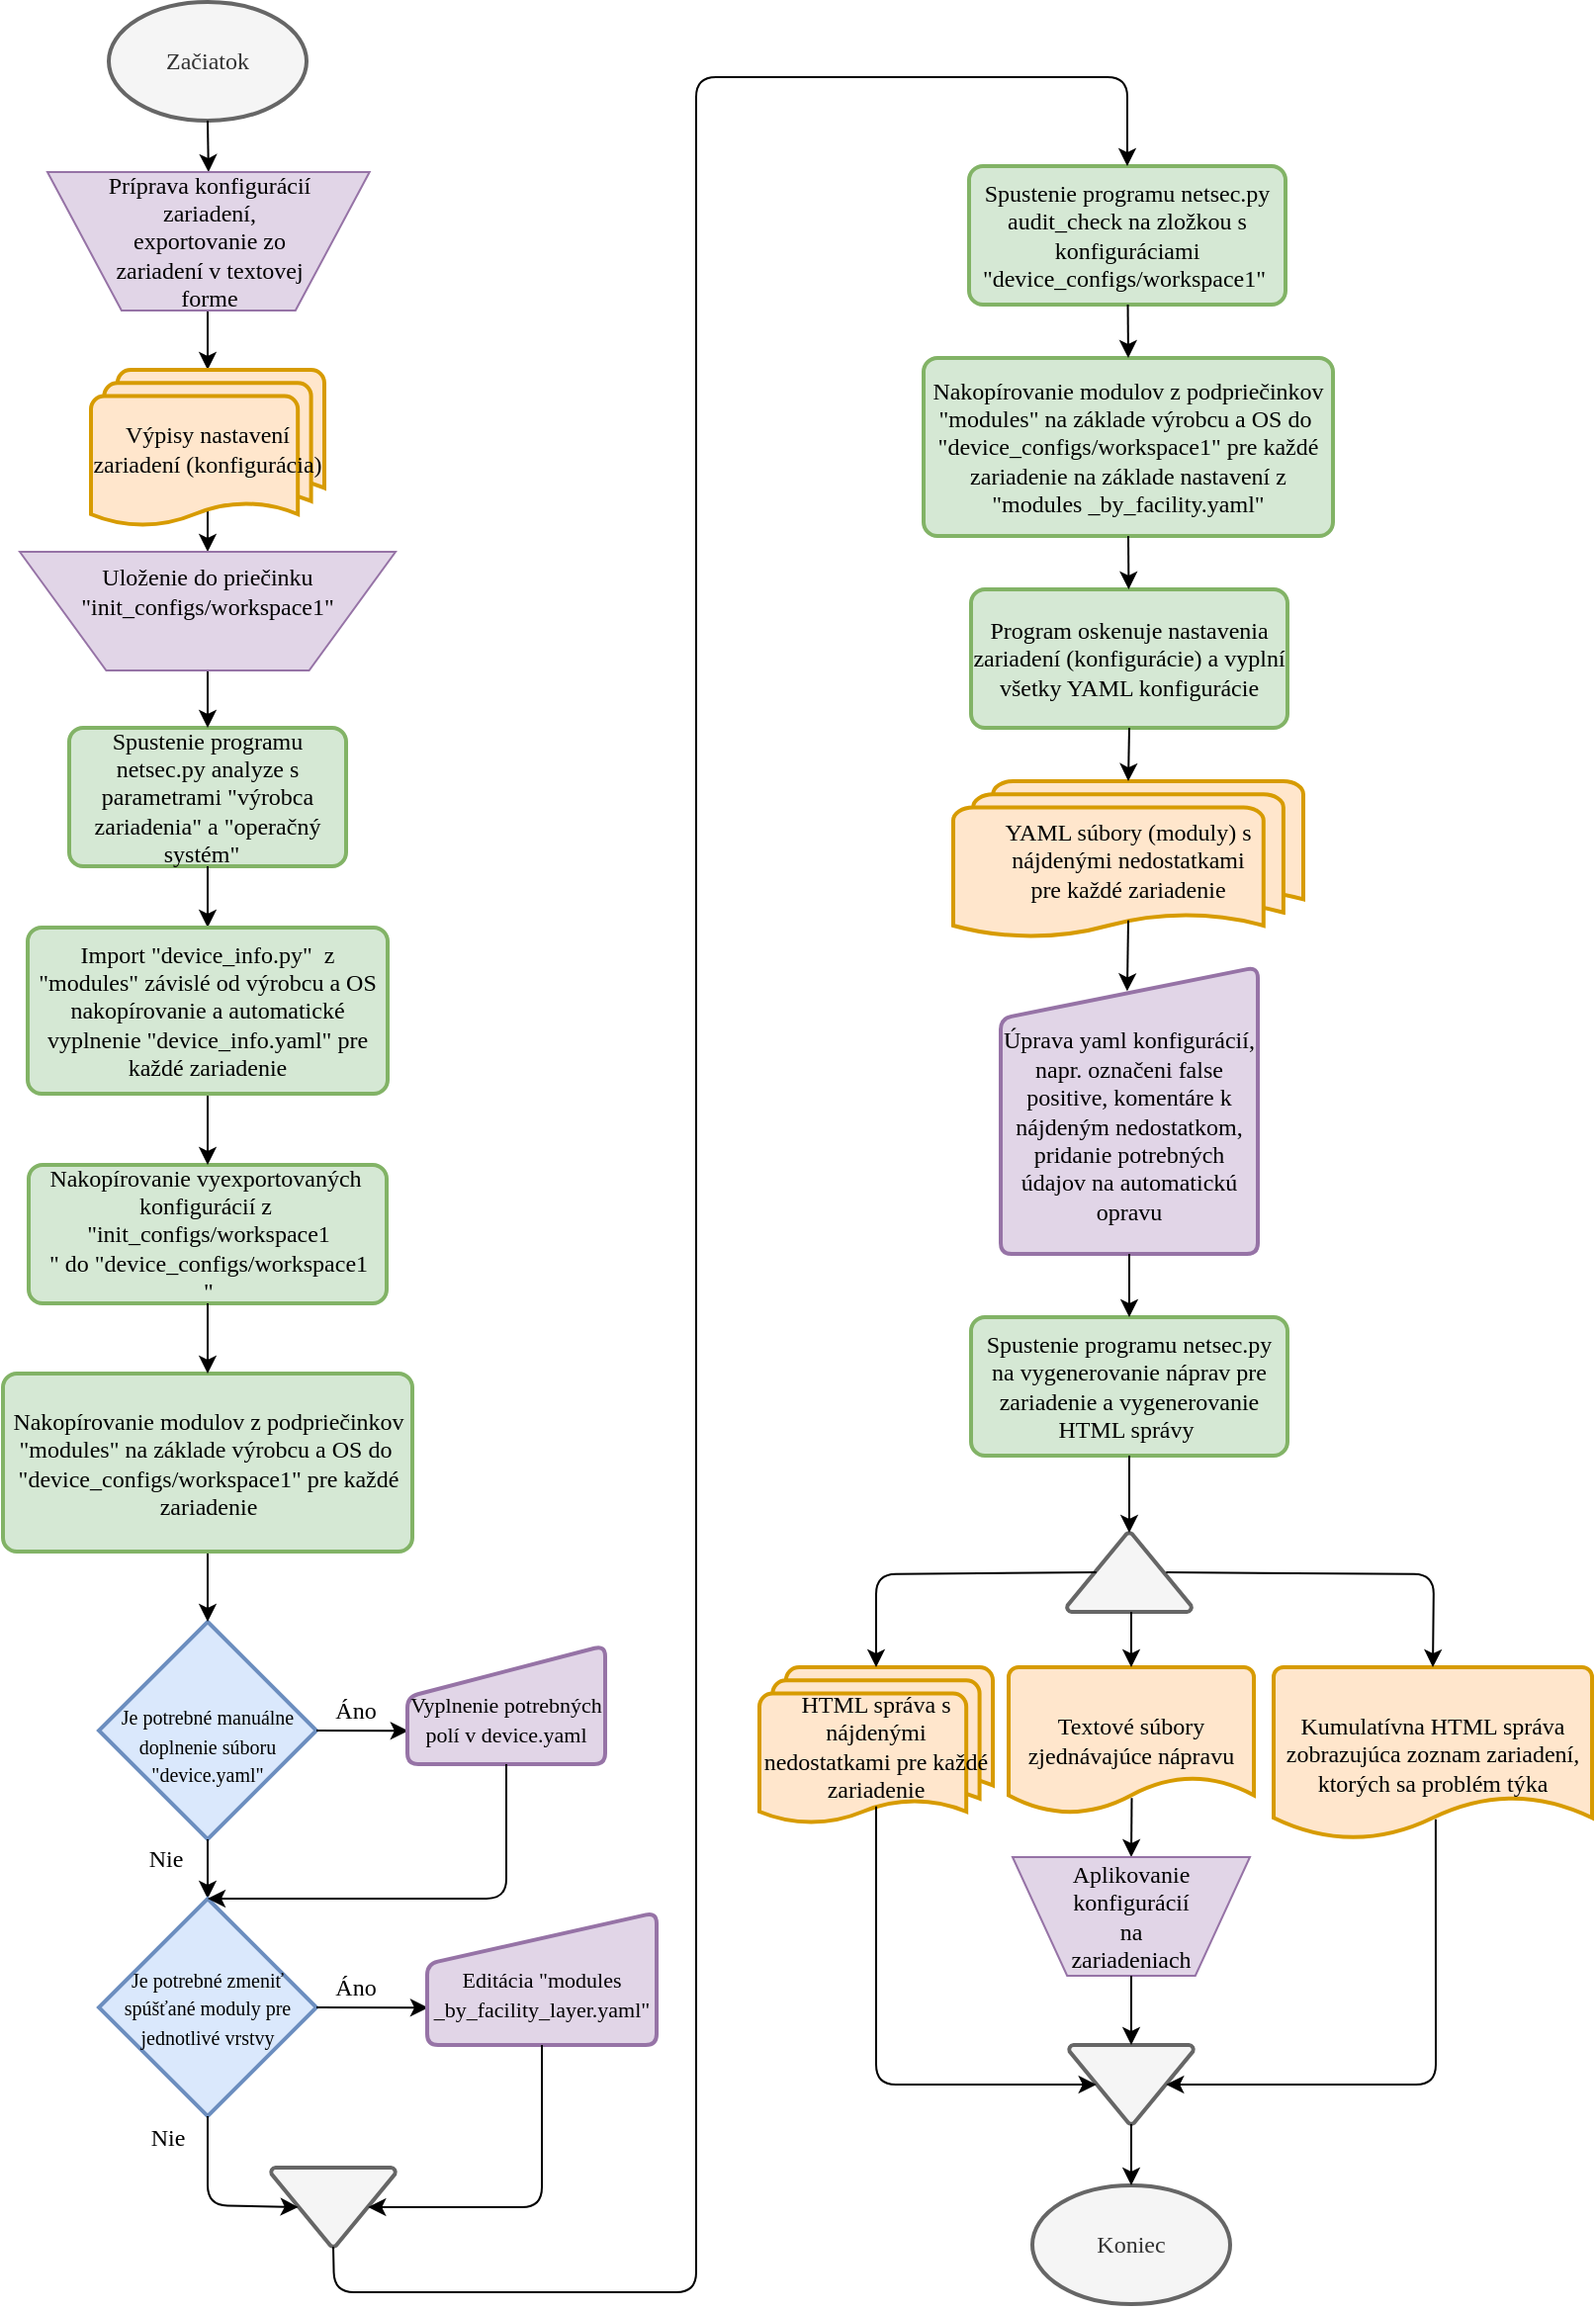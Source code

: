 <mxfile version="12.3.2" type="device" pages="1"><diagram name="Page-1" id="edf60f1a-56cd-e834-aa8a-f176f3a09ee4"><mxGraphModel dx="1422" dy="3101" grid="1" gridSize="10" guides="1" tooltips="1" connect="1" arrows="1" fold="1" page="1" pageScale="1" pageWidth="827" pageHeight="1169" background="#ffffff" math="0" shadow="0"><root><mxCell id="0"/><mxCell id="1" parent="0"/><mxCell id="6cHT_p8mozlos4Yl4xKU-3" value="Začiatok" style="strokeWidth=2;html=1;shape=mxgraph.flowchart.start_1;whiteSpace=wrap;fontFamily=Vafle VUT;fillColor=#f5f5f5;strokeColor=#666666;fontColor=#333333;" parent="1" vertex="1"><mxGeometry x="57" y="-1168" width="100" height="60" as="geometry"/></mxCell><mxCell id="6cHT_p8mozlos4Yl4xKU-16" value="Spustenie programu netsec.py analyze s parametrami &quot;výrobca zariadenia&quot; a &quot;operačný systém&quot;&amp;nbsp;&amp;nbsp;" style="rounded=1;whiteSpace=wrap;html=1;absoluteArcSize=1;arcSize=14;strokeWidth=2;fontFamily=Vafle VUT;fillColor=#d5e8d4;strokeColor=#82b366;" parent="1" vertex="1"><mxGeometry x="37" y="-801" width="140" height="70" as="geometry"/></mxCell><mxCell id="6cHT_p8mozlos4Yl4xKU-20" value="" style="endArrow=classic;html=1;fontFamily=Vafle VUT;entryX=0.5;entryY=0;entryDx=0;entryDy=0;entryPerimeter=0;" parent="1" target="6cHT_p8mozlos4Yl4xKU-19" edge="1"><mxGeometry width="50" height="50" relative="1" as="geometry"><mxPoint x="107" y="-1010" as="sourcePoint"/><mxPoint x="-193" y="-879" as="targetPoint"/><Array as="points"><mxPoint x="107" y="-1020"/></Array></mxGeometry></mxCell><mxCell id="6cHT_p8mozlos4Yl4xKU-23" value="" style="endArrow=classic;html=1;fontFamily=Vafle VUT;exitX=0.5;exitY=0.88;exitDx=0;exitDy=0;exitPerimeter=0;entryX=0.5;entryY=0;entryDx=0;entryDy=0;" parent="1" source="6cHT_p8mozlos4Yl4xKU-19" target="g4oI9HJ7nEypUv8p38y7-5" edge="1"><mxGeometry width="50" height="50" relative="1" as="geometry"><mxPoint x="117" y="-993" as="sourcePoint"/><mxPoint x="107" y="-882" as="targetPoint"/></mxGeometry></mxCell><mxCell id="6cHT_p8mozlos4Yl4xKU-24" value="" style="endArrow=classic;html=1;fontFamily=Vafle VUT;exitX=0.5;exitY=1;exitDx=0;exitDy=0;exitPerimeter=0;entryX=0.5;entryY=0;entryDx=0;entryDy=0;" parent="1" source="6cHT_p8mozlos4Yl4xKU-3" target="g4oI9HJ7nEypUv8p38y7-2" edge="1"><mxGeometry width="50" height="50" relative="1" as="geometry"><mxPoint x="57" y="-719" as="sourcePoint"/><mxPoint x="128" y="-1100" as="targetPoint"/></mxGeometry></mxCell><mxCell id="6cHT_p8mozlos4Yl4xKU-25" value="" style="endArrow=classic;html=1;fontFamily=Vafle VUT;entryX=0.5;entryY=0;entryDx=0;entryDy=0;exitX=0.5;exitY=1;exitDx=0;exitDy=0;" parent="1" source="g4oI9HJ7nEypUv8p38y7-5" target="6cHT_p8mozlos4Yl4xKU-16" edge="1"><mxGeometry width="50" height="50" relative="1" as="geometry"><mxPoint x="107" y="-818" as="sourcePoint"/><mxPoint x="107" y="-788" as="targetPoint"/></mxGeometry></mxCell><mxCell id="6cHT_p8mozlos4Yl4xKU-27" value="Nakopírovanie vyexportovaných&amp;nbsp; konfigurácií z&amp;nbsp; &quot;init_configs/workspace1&lt;br&gt;&quot; do &quot;device_configs/workspace1&lt;br&gt;&quot;" style="rounded=1;whiteSpace=wrap;html=1;absoluteArcSize=1;arcSize=14;strokeWidth=2;fontFamily=Vafle VUT;fillColor=#d5e8d4;strokeColor=#82b366;" parent="1" vertex="1"><mxGeometry x="16.5" y="-580" width="181" height="70" as="geometry"/></mxCell><mxCell id="6cHT_p8mozlos4Yl4xKU-29" value="" style="endArrow=classic;html=1;fontFamily=Vafle VUT;exitX=0.5;exitY=1;exitDx=0;exitDy=0;entryX=0.5;entryY=0;entryDx=0;entryDy=0;" parent="1" source="6cHT_p8mozlos4Yl4xKU-16" target="LH9sDuSlAOWutRwLxibZ-2" edge="1"><mxGeometry width="50" height="50" relative="1" as="geometry"><mxPoint x="37" y="-422" as="sourcePoint"/><mxPoint x="107" y="-704" as="targetPoint"/></mxGeometry></mxCell><mxCell id="6cHT_p8mozlos4Yl4xKU-33" value="&lt;font style=&quot;font-size: 10px&quot;&gt;&lt;br&gt;Je potrebné manuálne doplnenie súboru &quot;device.yaml&quot;&lt;/font&gt;" style="strokeWidth=2;html=1;shape=mxgraph.flowchart.decision;whiteSpace=wrap;fontFamily=Vafle VUT;fillColor=#dae8fc;strokeColor=#6c8ebf;" parent="1" vertex="1"><mxGeometry x="52" y="-349" width="110" height="110" as="geometry"/></mxCell><mxCell id="6cHT_p8mozlos4Yl4xKU-34" value="" style="endArrow=classic;html=1;fontFamily=Vafle VUT;exitX=0.5;exitY=1;exitDx=0;exitDy=0;entryX=0.5;entryY=0;entryDx=0;entryDy=0;" parent="1" source="LH9sDuSlAOWutRwLxibZ-2" target="6cHT_p8mozlos4Yl4xKU-27" edge="1"><mxGeometry width="50" height="50" relative="1" as="geometry"><mxPoint x="107" y="-534" as="sourcePoint"/><mxPoint x="107" y="-520" as="targetPoint"/></mxGeometry></mxCell><mxCell id="6cHT_p8mozlos4Yl4xKU-38" value="" style="endArrow=classic;html=1;fontFamily=Vafle VUT;exitX=1;exitY=0.5;exitDx=0;exitDy=0;exitPerimeter=0;entryX=0.004;entryY=0.719;entryDx=0;entryDy=0;entryPerimeter=0;" parent="1" source="6cHT_p8mozlos4Yl4xKU-33" target="6cHT_p8mozlos4Yl4xKU-39" edge="1"><mxGeometry width="50" height="50" relative="1" as="geometry"><mxPoint x="37" y="16" as="sourcePoint"/><mxPoint x="177" y="-214" as="targetPoint"/></mxGeometry></mxCell><mxCell id="6cHT_p8mozlos4Yl4xKU-39" value="&lt;font style=&quot;font-size: 11px&quot;&gt;&lt;br&gt;Vyplnenie potrebných polí v device.yaml&lt;/font&gt;" style="html=1;strokeWidth=2;shape=manualInput;whiteSpace=wrap;rounded=1;size=26;arcSize=11;fontFamily=Vafle VUT;fillColor=#e1d5e7;strokeColor=#9673a6;" parent="1" vertex="1"><mxGeometry x="208" y="-337" width="100" height="60" as="geometry"/></mxCell><mxCell id="6cHT_p8mozlos4Yl4xKU-41" value="" style="endArrow=classic;html=1;fontFamily=Vafle VUT;exitX=0.5;exitY=1;exitDx=0;exitDy=0;exitPerimeter=0;entryX=0.5;entryY=0;entryDx=0;entryDy=0;entryPerimeter=0;" parent="1" source="6cHT_p8mozlos4Yl4xKU-33" target="6cHT_p8mozlos4Yl4xKU-47" edge="1"><mxGeometry width="50" height="50" relative="1" as="geometry"><mxPoint x="37" y="-14" as="sourcePoint"/><mxPoint x="107" y="-158.0" as="targetPoint"/></mxGeometry></mxCell><mxCell id="6cHT_p8mozlos4Yl4xKU-42" value="Áno" style="text;html=1;strokeColor=none;fillColor=none;align=center;verticalAlign=middle;whiteSpace=wrap;rounded=0;fontFamily=Vafle VUT;" parent="1" vertex="1"><mxGeometry x="162" y="-314" width="40" height="20" as="geometry"/></mxCell><mxCell id="6cHT_p8mozlos4Yl4xKU-44" value="Nie" style="text;html=1;strokeColor=none;fillColor=none;align=center;verticalAlign=middle;whiteSpace=wrap;rounded=0;fontFamily=Vafle VUT;" parent="1" vertex="1"><mxGeometry x="66" y="-239" width="40" height="20" as="geometry"/></mxCell><mxCell id="6cHT_p8mozlos4Yl4xKU-46" value="&lt;span style=&quot;white-space: normal&quot;&gt;&lt;font style=&quot;font-size: 12px&quot;&gt;Spustenie programu netsec.py audit_check na zložkou s konfiguráciami &quot;device_configs/workspace1&quot;&amp;nbsp;&lt;/font&gt;&lt;/span&gt;" style="rounded=1;whiteSpace=wrap;html=1;absoluteArcSize=1;arcSize=14;strokeWidth=2;fontFamily=Vafle VUT;fillColor=#d5e8d4;strokeColor=#82b366;" parent="1" vertex="1"><mxGeometry x="492" y="-1085" width="160" height="70" as="geometry"/></mxCell><mxCell id="6cHT_p8mozlos4Yl4xKU-47" value="&lt;span style=&quot;font-size: 10px&quot;&gt;Je potrebné zmeniť spúšťané moduly pre jednotlivé vrstvy&lt;/span&gt;" style="strokeWidth=2;html=1;shape=mxgraph.flowchart.decision;whiteSpace=wrap;fontFamily=Vafle VUT;fillColor=#dae8fc;strokeColor=#6c8ebf;" parent="1" vertex="1"><mxGeometry x="52" y="-209" width="110" height="110" as="geometry"/></mxCell><mxCell id="6cHT_p8mozlos4Yl4xKU-49" value="" style="endArrow=classic;html=1;fontFamily=Vafle VUT;exitX=1;exitY=0.5;exitDx=0;exitDy=0;exitPerimeter=0;entryX=0.004;entryY=0.719;entryDx=0;entryDy=0;entryPerimeter=0;" parent="1" source="6cHT_p8mozlos4Yl4xKU-47" target="6cHT_p8mozlos4Yl4xKU-50" edge="1"><mxGeometry width="50" height="50" relative="1" as="geometry"><mxPoint x="502" y="-34" as="sourcePoint"/><mxPoint x="642" y="-264" as="targetPoint"/></mxGeometry></mxCell><mxCell id="6cHT_p8mozlos4Yl4xKU-50" value="&lt;font style=&quot;font-size: 11px&quot;&gt;&lt;br&gt;Editácia &quot;modules _by_facility_layer.yaml&quot;&lt;/font&gt;" style="html=1;strokeWidth=2;shape=manualInput;whiteSpace=wrap;rounded=1;size=26;arcSize=11;fontFamily=Vafle VUT;fillColor=#e1d5e7;strokeColor=#9673a6;" parent="1" vertex="1"><mxGeometry x="218" y="-202" width="116" height="67" as="geometry"/></mxCell><mxCell id="6cHT_p8mozlos4Yl4xKU-52" value="Áno" style="text;html=1;strokeColor=none;fillColor=none;align=center;verticalAlign=middle;whiteSpace=wrap;rounded=0;fontFamily=Vafle VUT;" parent="1" vertex="1"><mxGeometry x="162" y="-174" width="40" height="20" as="geometry"/></mxCell><mxCell id="6cHT_p8mozlos4Yl4xKU-53" value="Nie" style="text;html=1;strokeColor=none;fillColor=none;align=center;verticalAlign=middle;whiteSpace=wrap;rounded=0;fontFamily=Vafle VUT;" parent="1" vertex="1"><mxGeometry x="67" y="-98" width="40" height="20" as="geometry"/></mxCell><mxCell id="6cHT_p8mozlos4Yl4xKU-54" value="" style="endArrow=classic;html=1;fontFamily=Vafle VUT;entryX=0.5;entryY=0;entryDx=0;entryDy=0;entryPerimeter=0;exitX=0.5;exitY=1;exitDx=0;exitDy=0;" parent="1" source="6cHT_p8mozlos4Yl4xKU-39" target="6cHT_p8mozlos4Yl4xKU-47" edge="1"><mxGeometry width="50" height="50" relative="1" as="geometry"><mxPoint x="42" y="64" as="sourcePoint"/><mxPoint x="92" y="14" as="targetPoint"/><Array as="points"><mxPoint x="258" y="-209"/></Array></mxGeometry></mxCell><mxCell id="6cHT_p8mozlos4Yl4xKU-58" value="&lt;font style=&quot;font-size: 12px&quot;&gt;Nakopírovanie modulov z podpriečinkov &quot;modules&quot; na základe výrobcu a OS do&amp;nbsp; &quot;device_configs/workspace1&quot; pre každé zariadenie na základe nastavení z &quot;modules _by_facility.yaml&quot;&lt;/font&gt;" style="rounded=1;whiteSpace=wrap;html=1;absoluteArcSize=1;arcSize=14;strokeWidth=2;fontFamily=Vafle VUT;fillColor=#d5e8d4;strokeColor=#82b366;" parent="1" vertex="1"><mxGeometry x="469" y="-988" width="207" height="90" as="geometry"/></mxCell><mxCell id="6cHT_p8mozlos4Yl4xKU-59" value="" style="endArrow=classic;html=1;fontFamily=Vafle VUT;entryX=0.5;entryY=0;entryDx=0;entryDy=0;" parent="1" source="6cHT_p8mozlos4Yl4xKU-46" target="6cHT_p8mozlos4Yl4xKU-58" edge="1"><mxGeometry width="50" height="50" relative="1" as="geometry"><mxPoint x="512" y="-808" as="sourcePoint"/><mxPoint x="552" y="-788" as="targetPoint"/></mxGeometry></mxCell><mxCell id="6cHT_p8mozlos4Yl4xKU-60" value="&lt;span style=&quot;white-space: normal&quot;&gt;&lt;font style=&quot;font-size: 12px&quot;&gt;Program oskenuje nastavenia zariadení (konfigurácie) a vyplní všetky YAML konfigurácie&lt;/font&gt;&lt;/span&gt;" style="rounded=1;whiteSpace=wrap;html=1;absoluteArcSize=1;arcSize=14;strokeWidth=2;fontFamily=Vafle VUT;fillColor=#d5e8d4;strokeColor=#82b366;" parent="1" vertex="1"><mxGeometry x="493" y="-871" width="160" height="70" as="geometry"/></mxCell><mxCell id="6cHT_p8mozlos4Yl4xKU-61" value="" style="endArrow=classic;html=1;fontFamily=Vafle VUT;exitX=0.5;exitY=1;exitDx=0;exitDy=0;" parent="1" source="6cHT_p8mozlos4Yl4xKU-58" target="6cHT_p8mozlos4Yl4xKU-60" edge="1"><mxGeometry width="50" height="50" relative="1" as="geometry"><mxPoint x="592" y="-880" as="sourcePoint"/><mxPoint x="612" y="-720" as="targetPoint"/></mxGeometry></mxCell><mxCell id="6cHT_p8mozlos4Yl4xKU-63" value="YAML súbory (moduly) s nájdenými nedostatkami &lt;br&gt;pre každé zariadenie" style="strokeWidth=2;html=1;shape=mxgraph.flowchart.multi-document;whiteSpace=wrap;fontFamily=Vafle VUT;fillColor=#ffe6cc;strokeColor=#d79b00;" parent="1" vertex="1"><mxGeometry x="484" y="-774" width="177" height="80" as="geometry"/></mxCell><mxCell id="6cHT_p8mozlos4Yl4xKU-64" value="" style="endArrow=classic;html=1;fontFamily=Vafle VUT;exitX=0.5;exitY=1;exitDx=0;exitDy=0;entryX=0.5;entryY=0;entryDx=0;entryDy=0;entryPerimeter=0;" parent="1" source="6cHT_p8mozlos4Yl4xKU-60" target="6cHT_p8mozlos4Yl4xKU-63" edge="1"><mxGeometry width="50" height="50" relative="1" as="geometry"><mxPoint x="582" y="-898" as="sourcePoint"/><mxPoint x="590" y="-790" as="targetPoint"/></mxGeometry></mxCell><mxCell id="6cHT_p8mozlos4Yl4xKU-66" value="" style="endArrow=classic;html=1;fontFamily=Vafle VUT;exitX=0.5;exitY=0.88;exitDx=0;exitDy=0;exitPerimeter=0;entryX=0.492;entryY=0.084;entryDx=0;entryDy=0;entryPerimeter=0;" parent="1" source="6cHT_p8mozlos4Yl4xKU-63" target="6cHT_p8mozlos4Yl4xKU-67" edge="1"><mxGeometry width="50" height="50" relative="1" as="geometry"><mxPoint x="572" y="-688" as="sourcePoint"/><mxPoint x="572" y="-670" as="targetPoint"/></mxGeometry></mxCell><mxCell id="6cHT_p8mozlos4Yl4xKU-67" value="&lt;br&gt;Úprava yaml konfigurácií, napr. označeni false positive, komentáre k nájdeným nedostatkom, pridanie potrebných údajov na automatickú opravu" style="html=1;strokeWidth=2;shape=manualInput;whiteSpace=wrap;rounded=1;size=26;arcSize=11;fontFamily=Vafle VUT;fillColor=#e1d5e7;strokeColor=#9673a6;" parent="1" vertex="1"><mxGeometry x="508" y="-680" width="130" height="145" as="geometry"/></mxCell><mxCell id="6cHT_p8mozlos4Yl4xKU-68" value="&lt;span style=&quot;white-space: normal&quot;&gt;&lt;font style=&quot;font-size: 12px&quot;&gt;Spustenie programu netsec.py na vygenerovanie náprav pre zariadenie a vygenerovanie HTML správy&amp;nbsp;&lt;/font&gt;&lt;/span&gt;" style="rounded=1;whiteSpace=wrap;html=1;absoluteArcSize=1;arcSize=14;strokeWidth=2;fontFamily=Vafle VUT;fillColor=#d5e8d4;strokeColor=#82b366;" parent="1" vertex="1"><mxGeometry x="493" y="-503" width="160" height="70" as="geometry"/></mxCell><mxCell id="6cHT_p8mozlos4Yl4xKU-69" value="" style="endArrow=classic;html=1;fontFamily=Vafle VUT;exitX=0.5;exitY=1;exitDx=0;exitDy=0;entryX=0.5;entryY=0;entryDx=0;entryDy=0;" parent="1" source="6cHT_p8mozlos4Yl4xKU-67" target="6cHT_p8mozlos4Yl4xKU-68" edge="1"><mxGeometry width="50" height="50" relative="1" as="geometry"><mxPoint x="602" y="-490" as="sourcePoint"/><mxPoint x="602" y="-490" as="targetPoint"/></mxGeometry></mxCell><mxCell id="6cHT_p8mozlos4Yl4xKU-70" value="HTML správa s nájdenými nedostatkami pre každé zariadenie" style="strokeWidth=2;html=1;shape=mxgraph.flowchart.multi-document;whiteSpace=wrap;fontFamily=Vafle VUT;fillColor=#ffe6cc;strokeColor=#d79b00;" parent="1" vertex="1"><mxGeometry x="386" y="-326" width="118" height="80" as="geometry"/></mxCell><mxCell id="6cHT_p8mozlos4Yl4xKU-71" value="Kumulatívna HTML správa zobrazujúca zoznam zariadení, ktorých sa problém týka" style="strokeWidth=2;html=1;shape=mxgraph.flowchart.document2;whiteSpace=wrap;size=0.25;fontFamily=Vafle VUT;fillColor=#ffe6cc;strokeColor=#d79b00;" parent="1" vertex="1"><mxGeometry x="646" y="-326" width="161" height="87" as="geometry"/></mxCell><mxCell id="6cHT_p8mozlos4Yl4xKU-80" value="Textové súbory zjednávajúce nápravu" style="strokeWidth=2;html=1;shape=mxgraph.flowchart.document2;whiteSpace=wrap;size=0.25;fontFamily=Vafle VUT;fillColor=#ffe6cc;strokeColor=#d79b00;" parent="1" vertex="1"><mxGeometry x="512" y="-326" width="124" height="74" as="geometry"/></mxCell><mxCell id="6cHT_p8mozlos4Yl4xKU-82" value="Koniec" style="strokeWidth=2;html=1;shape=mxgraph.flowchart.start_1;whiteSpace=wrap;fontFamily=Vafle VUT;fillColor=#f5f5f5;strokeColor=#666666;fontColor=#333333;" parent="1" vertex="1"><mxGeometry x="524" y="-64" width="100" height="60" as="geometry"/></mxCell><mxCell id="6cHT_p8mozlos4Yl4xKU-85" value="" style="strokeWidth=2;html=1;shape=mxgraph.flowchart.extract_or_measurement;whiteSpace=wrap;fontFamily=Vafle VUT;fillColor=#f5f5f5;strokeColor=#666666;fontColor=#333333;" parent="1" vertex="1"><mxGeometry x="541.5" y="-394" width="63" height="40" as="geometry"/></mxCell><mxCell id="6cHT_p8mozlos4Yl4xKU-87" value="" style="endArrow=classic;html=1;fontFamily=Vafle VUT;entryX=0.5;entryY=0;entryDx=0;entryDy=0;entryPerimeter=0;exitX=0.5;exitY=1;exitDx=0;exitDy=0;" parent="1" source="6cHT_p8mozlos4Yl4xKU-68" target="6cHT_p8mozlos4Yl4xKU-85" edge="1"><mxGeometry width="50" height="50" relative="1" as="geometry"><mxPoint x="725.5" y="-425" as="sourcePoint"/><mxPoint x="775.5" y="-475" as="targetPoint"/></mxGeometry></mxCell><mxCell id="6cHT_p8mozlos4Yl4xKU-88" value="" style="endArrow=classic;html=1;fontFamily=Vafle VUT;entryX=0.5;entryY=0;entryDx=0;entryDy=0;entryPerimeter=0;exitX=0.22;exitY=0.5;exitDx=0;exitDy=0;exitPerimeter=0;" parent="1" target="6cHT_p8mozlos4Yl4xKU-70" edge="1"><mxGeometry width="50" height="50" relative="1" as="geometry"><mxPoint x="556.36" y="-374" as="sourcePoint"/><mxPoint x="497" y="-393" as="targetPoint"/><Array as="points"><mxPoint x="445" y="-373"/></Array></mxGeometry></mxCell><mxCell id="6cHT_p8mozlos4Yl4xKU-89" value="" style="endArrow=classic;html=1;fontFamily=Vafle VUT;entryX=0.5;entryY=0;entryDx=0;entryDy=0;entryPerimeter=0;exitX=0.5;exitY=1;exitDx=0;exitDy=0;exitPerimeter=0;" parent="1" target="6cHT_p8mozlos4Yl4xKU-80" edge="1"><mxGeometry width="50" height="50" relative="1" as="geometry"><mxPoint x="574" y="-354" as="sourcePoint"/><mxPoint x="585" y="-393" as="targetPoint"/></mxGeometry></mxCell><mxCell id="6cHT_p8mozlos4Yl4xKU-91" value="" style="endArrow=classic;html=1;fontFamily=Vafle VUT;entryX=0.5;entryY=0;entryDx=0;entryDy=0;entryPerimeter=0;exitX=0.78;exitY=0.5;exitDx=0;exitDy=0;exitPerimeter=0;" parent="1" target="6cHT_p8mozlos4Yl4xKU-71" edge="1"><mxGeometry width="50" height="50" relative="1" as="geometry"><mxPoint x="591.64" y="-374" as="sourcePoint"/><mxPoint x="585" y="-393" as="targetPoint"/><Array as="points"><mxPoint x="727" y="-373"/></Array></mxGeometry></mxCell><mxCell id="6cHT_p8mozlos4Yl4xKU-95" value="" style="strokeWidth=2;html=1;shape=mxgraph.flowchart.extract_or_measurement;whiteSpace=wrap;fontFamily=Vafle VUT;rotation=-180;fillColor=#f5f5f5;strokeColor=#666666;fontColor=#333333;" parent="1" vertex="1"><mxGeometry x="139" y="-73" width="63" height="40" as="geometry"/></mxCell><mxCell id="6cHT_p8mozlos4Yl4xKU-99" value="" style="endArrow=classic;html=1;fontFamily=Vafle VUT;entryX=0.78;entryY=0.5;entryDx=0;entryDy=0;entryPerimeter=0;exitX=0.5;exitY=1;exitDx=0;exitDy=0;exitPerimeter=0;" parent="1" source="6cHT_p8mozlos4Yl4xKU-47" target="6cHT_p8mozlos4Yl4xKU-95" edge="1"><mxGeometry width="50" height="50" relative="1" as="geometry"><mxPoint x="112" y="-86" as="sourcePoint"/><mxPoint x="107" y="-55" as="targetPoint"/><Array as="points"><mxPoint x="107" y="-54"/></Array></mxGeometry></mxCell><mxCell id="6cHT_p8mozlos4Yl4xKU-100" value="" style="endArrow=classic;html=1;fontFamily=Vafle VUT;entryX=0.22;entryY=0.5;entryDx=0;entryDy=0;entryPerimeter=0;exitX=0.5;exitY=1;exitDx=0;exitDy=0;" parent="1" source="6cHT_p8mozlos4Yl4xKU-50" target="6cHT_p8mozlos4Yl4xKU-95" edge="1"><mxGeometry width="50" height="50" relative="1" as="geometry"><mxPoint x="262" y="-116" as="sourcePoint"/><mxPoint x="297.86" y="-73" as="targetPoint"/><Array as="points"><mxPoint x="276" y="-53"/></Array></mxGeometry></mxCell><mxCell id="6cHT_p8mozlos4Yl4xKU-104" value="" style="endArrow=classic;html=1;fontFamily=Vafle VUT;exitX=0.5;exitY=0;exitDx=0;exitDy=0;exitPerimeter=0;entryX=0.5;entryY=0;entryDx=0;entryDy=0;" parent="1" source="6cHT_p8mozlos4Yl4xKU-95" target="6cHT_p8mozlos4Yl4xKU-46" edge="1"><mxGeometry width="50" height="50" relative="1" as="geometry"><mxPoint x="162.5" y="-29" as="sourcePoint"/><mxPoint x="572" y="-1085" as="targetPoint"/><Array as="points"><mxPoint x="171" y="-10"/><mxPoint x="354" y="-10"/><mxPoint x="354" y="-1130"/><mxPoint x="572" y="-1130"/></Array></mxGeometry></mxCell><mxCell id="6cHT_p8mozlos4Yl4xKU-106" value="" style="strokeWidth=2;html=1;shape=mxgraph.flowchart.extract_or_measurement;whiteSpace=wrap;fontFamily=Vafle VUT;rotation=-180;fillColor=#f5f5f5;strokeColor=#666666;fontColor=#333333;" parent="1" vertex="1"><mxGeometry x="542.5" y="-135" width="63" height="40" as="geometry"/></mxCell><mxCell id="6cHT_p8mozlos4Yl4xKU-108" value="" style="endArrow=classic;html=1;fontFamily=Vafle VUT;entryX=0.5;entryY=0;entryDx=0;entryDy=0;exitX=0.502;exitY=0.894;exitDx=0;exitDy=0;exitPerimeter=0;" parent="1" source="6cHT_p8mozlos4Yl4xKU-80" target="6cHT_p8mozlos4Yl4xKU-105" edge="1"><mxGeometry width="50" height="50" relative="1" as="geometry"><mxPoint x="583" y="-250" as="sourcePoint"/><mxPoint x="583" y="-384" as="targetPoint"/></mxGeometry></mxCell><mxCell id="6cHT_p8mozlos4Yl4xKU-109" value="" style="group" parent="1" vertex="1" connectable="0"><mxGeometry x="514" y="-230" width="120" height="60" as="geometry"/></mxCell><mxCell id="6cHT_p8mozlos4Yl4xKU-105" value="" style="verticalLabelPosition=bottom;verticalAlign=top;html=1;shape=trapezoid;perimeter=trapezoidPerimeter;whiteSpace=wrap;size=0.23;arcSize=10;flipV=1;fontFamily=Vafle VUT;fillColor=#e1d5e7;strokeColor=#9673a6;" parent="6cHT_p8mozlos4Yl4xKU-109" vertex="1"><mxGeometry width="120" height="60" as="geometry"/></mxCell><mxCell id="6cHT_p8mozlos4Yl4xKU-107" value="Aplikovanie konfigurácií na zariadeniach" style="text;html=1;strokeColor=none;fillColor=none;align=center;verticalAlign=middle;whiteSpace=wrap;rounded=0;fontFamily=Vafle VUT;" parent="6cHT_p8mozlos4Yl4xKU-109" vertex="1"><mxGeometry x="40" y="20" width="40" height="20" as="geometry"/></mxCell><mxCell id="6cHT_p8mozlos4Yl4xKU-111" value="" style="endArrow=classic;html=1;fontFamily=Vafle VUT;entryX=0.78;entryY=0.5;entryDx=0;entryDy=0;exitX=0.5;exitY=0.88;exitDx=0;exitDy=0;exitPerimeter=0;entryPerimeter=0;" parent="1" source="6cHT_p8mozlos4Yl4xKU-70" target="6cHT_p8mozlos4Yl4xKU-106" edge="1"><mxGeometry width="50" height="50" relative="1" as="geometry"><mxPoint x="584.248" y="-249.844" as="sourcePoint"/><mxPoint x="584" y="-220" as="targetPoint"/><Array as="points"><mxPoint x="445" y="-115"/></Array></mxGeometry></mxCell><mxCell id="6cHT_p8mozlos4Yl4xKU-112" value="" style="endArrow=classic;html=1;fontFamily=Vafle VUT;entryX=0.22;entryY=0.5;entryDx=0;entryDy=0;entryPerimeter=0;exitX=0.509;exitY=0.884;exitDx=0;exitDy=0;exitPerimeter=0;" parent="1" source="6cHT_p8mozlos4Yl4xKU-71" target="6cHT_p8mozlos4Yl4xKU-106" edge="1"><mxGeometry width="50" height="50" relative="1" as="geometry"><mxPoint x="744" y="-230" as="sourcePoint"/><mxPoint x="594" y="-210" as="targetPoint"/><Array as="points"><mxPoint x="728" y="-115"/></Array></mxGeometry></mxCell><mxCell id="6cHT_p8mozlos4Yl4xKU-113" value="" style="endArrow=classic;html=1;fontFamily=Vafle VUT;entryX=0.5;entryY=1;entryDx=0;entryDy=0;exitX=0.5;exitY=1;exitDx=0;exitDy=0;entryPerimeter=0;" parent="1" source="6cHT_p8mozlos4Yl4xKU-105" target="6cHT_p8mozlos4Yl4xKU-106" edge="1"><mxGeometry width="50" height="50" relative="1" as="geometry"><mxPoint x="604.248" y="-229.844" as="sourcePoint"/><mxPoint x="604" y="-200" as="targetPoint"/></mxGeometry></mxCell><mxCell id="6cHT_p8mozlos4Yl4xKU-114" value="" style="endArrow=classic;html=1;fontFamily=Vafle VUT;exitX=0.5;exitY=0;exitDx=0;exitDy=0;exitPerimeter=0;" parent="1" source="6cHT_p8mozlos4Yl4xKU-106" target="6cHT_p8mozlos4Yl4xKU-82" edge="1"><mxGeometry width="50" height="50" relative="1" as="geometry"><mxPoint x="614.248" y="-219.844" as="sourcePoint"/><mxPoint x="614" y="-190" as="targetPoint"/></mxGeometry></mxCell><mxCell id="g4oI9HJ7nEypUv8p38y7-1" value="" style="group" parent="1" vertex="1" connectable="0"><mxGeometry x="26" y="-1082" width="190" height="70" as="geometry"/></mxCell><mxCell id="g4oI9HJ7nEypUv8p38y7-2" value="" style="verticalLabelPosition=bottom;verticalAlign=top;html=1;shape=trapezoid;perimeter=trapezoidPerimeter;whiteSpace=wrap;size=0.23;arcSize=10;flipV=1;fontFamily=Vafle VUT;fillColor=#e1d5e7;strokeColor=#9673a6;" parent="g4oI9HJ7nEypUv8p38y7-1" vertex="1"><mxGeometry width="162.857" height="70" as="geometry"/></mxCell><mxCell id="g4oI9HJ7nEypUv8p38y7-3" value="Príprava konfigurácií zariadení, exportovanie zo zariadení v textovej forme" style="text;html=1;strokeColor=none;fillColor=none;align=center;verticalAlign=middle;whiteSpace=wrap;rounded=0;fontFamily=Vafle VUT;" parent="g4oI9HJ7nEypUv8p38y7-1" vertex="1"><mxGeometry x="25.5" y="25" width="112" height="20" as="geometry"/></mxCell><mxCell id="g4oI9HJ7nEypUv8p38y7-4" value="" style="group" parent="1" vertex="1" connectable="0"><mxGeometry x="41" y="-890" width="190" height="70" as="geometry"/></mxCell><mxCell id="g4oI9HJ7nEypUv8p38y7-5" value="" style="verticalLabelPosition=bottom;verticalAlign=top;html=1;shape=trapezoid;perimeter=trapezoidPerimeter;whiteSpace=wrap;size=0.23;arcSize=10;flipV=1;fontFamily=Vafle VUT;fillColor=#e1d5e7;strokeColor=#9673a6;" parent="g4oI9HJ7nEypUv8p38y7-4" vertex="1"><mxGeometry x="-29" width="190" height="60" as="geometry"/></mxCell><mxCell id="g4oI9HJ7nEypUv8p38y7-6" value="Uloženie do priečinku &quot;init_configs/workspace1&quot;" style="text;html=1;strokeColor=none;fillColor=none;align=center;verticalAlign=middle;whiteSpace=wrap;rounded=0;fontFamily=Vafle VUT;" parent="g4oI9HJ7nEypUv8p38y7-4" vertex="1"><mxGeometry x="46" y="10" width="40" height="20" as="geometry"/></mxCell><mxCell id="6cHT_p8mozlos4Yl4xKU-19" value="Výpisy nastavení zariadení (konfigurácia)" style="strokeWidth=2;html=1;shape=mxgraph.flowchart.multi-document;whiteSpace=wrap;fontFamily=Vafle VUT;fillColor=#ffe6cc;strokeColor=#d79b00;" parent="1" vertex="1"><mxGeometry x="48" y="-982" width="118" height="80" as="geometry"/></mxCell><mxCell id="LH9sDuSlAOWutRwLxibZ-2" value="Import &quot;device_info.py&quot;&amp;nbsp; z &quot;modules&quot; závislé od výrobcu a OS nakopírovanie a automatické vyplnenie &quot;device_info.yaml&quot; pre každé zariadenie" style="rounded=1;whiteSpace=wrap;html=1;absoluteArcSize=1;arcSize=14;strokeWidth=2;fontFamily=Vafle VUT;fillColor=#d5e8d4;strokeColor=#82b366;" parent="1" vertex="1"><mxGeometry x="16" y="-700" width="182" height="84" as="geometry"/></mxCell><mxCell id="LH9sDuSlAOWutRwLxibZ-5" value="" style="endArrow=classic;html=1;entryX=0.5;entryY=0;entryDx=0;entryDy=0;entryPerimeter=0;exitX=0.5;exitY=1;exitDx=0;exitDy=0;" parent="1" source="LH9sDuSlAOWutRwLxibZ-6" target="6cHT_p8mozlos4Yl4xKU-33" edge="1"><mxGeometry width="50" height="50" relative="1" as="geometry"><mxPoint x="158" y="-480" as="sourcePoint"/><mxPoint x="138" y="-480" as="targetPoint"/></mxGeometry></mxCell><mxCell id="LH9sDuSlAOWutRwLxibZ-6" value="&lt;font style=&quot;font-size: 12px&quot;&gt;Nakopírovanie modulov z podpriečinkov &quot;modules&quot; na základe výrobcu a OS do&amp;nbsp; &quot;device_configs/workspace1&quot; pre každé zariadenie&lt;/font&gt;" style="rounded=1;whiteSpace=wrap;html=1;absoluteArcSize=1;arcSize=14;strokeWidth=2;fontFamily=Vafle VUT;fillColor=#d5e8d4;strokeColor=#82b366;" parent="1" vertex="1"><mxGeometry x="3.5" y="-474.5" width="207" height="90" as="geometry"/></mxCell><mxCell id="LH9sDuSlAOWutRwLxibZ-7" value="" style="endArrow=classic;html=1;entryX=0.5;entryY=0;entryDx=0;entryDy=0;entryPerimeter=0;exitX=0.5;exitY=1;exitDx=0;exitDy=0;" parent="1" source="6cHT_p8mozlos4Yl4xKU-27" target="LH9sDuSlAOWutRwLxibZ-6" edge="1"><mxGeometry width="50" height="50" relative="1" as="geometry"><mxPoint x="107" y="-510" as="sourcePoint"/><mxPoint x="107" y="-349" as="targetPoint"/></mxGeometry></mxCell></root></mxGraphModel></diagram></mxfile>